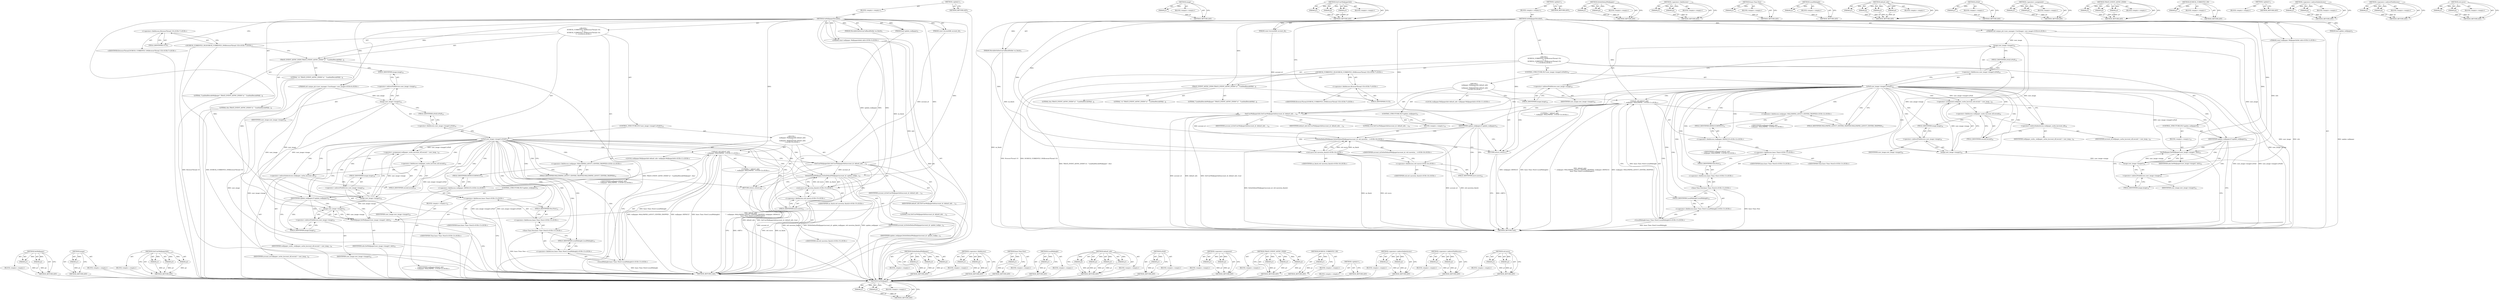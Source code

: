 digraph "std.move" {
vulnerable_188 [label=<(METHOD,SetWallpaper)>];
vulnerable_189 [label=<(PARAM,p1)>];
vulnerable_190 [label=<(PARAM,p2)>];
vulnerable_191 [label=<(BLOCK,&lt;empty&gt;,&lt;empty&gt;)>];
vulnerable_192 [label=<(METHOD_RETURN,ANY)>];
vulnerable_138 [label=<(METHOD,image)>];
vulnerable_139 [label=<(PARAM,p1)>];
vulnerable_140 [label=<(BLOCK,&lt;empty&gt;,&lt;empty&gt;)>];
vulnerable_141 [label=<(METHOD_RETURN,ANY)>];
vulnerable_162 [label=<(METHOD,SetUserWallpaperInfo)>];
vulnerable_163 [label=<(PARAM,p1)>];
vulnerable_164 [label=<(PARAM,p2)>];
vulnerable_165 [label=<(PARAM,p3)>];
vulnerable_166 [label=<(BLOCK,&lt;empty&gt;,&lt;empty&gt;)>];
vulnerable_167 [label=<(METHOD_RETURN,ANY)>];
vulnerable_6 [label=<(METHOD,&lt;global&gt;)<SUB>1</SUB>>];
vulnerable_7 [label=<(BLOCK,&lt;empty&gt;,&lt;empty&gt;)<SUB>1</SUB>>];
vulnerable_8 [label=<(METHOD,OnWallpaperDecoded)<SUB>1</SUB>>];
vulnerable_9 [label=<(PARAM,const AccountId&amp; account_id)<SUB>2</SUB>>];
vulnerable_10 [label="<(PARAM,const wallpaper::WallpaperInfo&amp; info)<SUB>3</SUB>>"];
vulnerable_11 [label=<(PARAM,bool update_wallpaper)<SUB>4</SUB>>];
vulnerable_12 [label=<(PARAM,MovableOnDestroyCallbackHolder on_finish)<SUB>5</SUB>>];
vulnerable_13 [label="<(PARAM,std::unique_ptr&lt;user_manager::UserImage&gt; user_image)<SUB>6</SUB>>"];
vulnerable_14 [label="<(BLOCK,{
  DCHECK_CURRENTLY_ON(BrowserThread::UI);
  T...,{
  DCHECK_CURRENTLY_ON(BrowserThread::UI);
  T...)<SUB>6</SUB>>"];
vulnerable_15 [label="<(DCHECK_CURRENTLY_ON,DCHECK_CURRENTLY_ON(BrowserThread::UI))<SUB>7</SUB>>"];
vulnerable_16 [label="<(&lt;operator&gt;.fieldAccess,BrowserThread::UI)<SUB>7</SUB>>"];
vulnerable_17 [label="<(IDENTIFIER,BrowserThread,DCHECK_CURRENTLY_ON(BrowserThread::UI))<SUB>7</SUB>>"];
vulnerable_18 [label=<(FIELD_IDENTIFIER,UI,UI)<SUB>7</SUB>>];
vulnerable_19 [label=<(TRACE_EVENT_ASYNC_END0,TRACE_EVENT_ASYNC_END0(&quot;ui&quot;, &quot;LoadAndDecodeWall...)<SUB>8</SUB>>];
vulnerable_20 [label=<(LITERAL,&quot;ui&quot;,TRACE_EVENT_ASYNC_END0(&quot;ui&quot;, &quot;LoadAndDecodeWall...)<SUB>8</SUB>>];
vulnerable_21 [label=<(LITERAL,&quot;LoadAndDecodeWallpaper&quot;,TRACE_EVENT_ASYNC_END0(&quot;ui&quot;, &quot;LoadAndDecodeWall...)<SUB>8</SUB>>];
vulnerable_22 [label=<(LITERAL,this,TRACE_EVENT_ASYNC_END0(&quot;ui&quot;, &quot;LoadAndDecodeWall...)<SUB>8</SUB>>];
vulnerable_23 [label=<(CONTROL_STRUCTURE,IF,if (user_image-&gt;image().isNull()))<SUB>10</SUB>>];
vulnerable_24 [label=<(isNull,user_image-&gt;image().isNull())<SUB>10</SUB>>];
vulnerable_25 [label=<(&lt;operator&gt;.fieldAccess,user_image-&gt;image().isNull)<SUB>10</SUB>>];
vulnerable_26 [label=<(image,user_image-&gt;image())<SUB>10</SUB>>];
vulnerable_27 [label=<(&lt;operator&gt;.indirectFieldAccess,user_image-&gt;image)<SUB>10</SUB>>];
vulnerable_28 [label=<(IDENTIFIER,user_image,user_image-&gt;image())<SUB>10</SUB>>];
vulnerable_29 [label=<(FIELD_IDENTIFIER,image,image)<SUB>10</SUB>>];
vulnerable_30 [label=<(FIELD_IDENTIFIER,isNull,isNull)<SUB>10</SUB>>];
vulnerable_31 [label="<(BLOCK,{
    wallpaper::WallpaperInfo default_info(
  ...,{
    wallpaper::WallpaperInfo default_info(
  ...)<SUB>10</SUB>>"];
vulnerable_32 [label="<(LOCAL,wallpaper.WallpaperInfo default_info: wallpaper.WallpaperInfo)<SUB>11</SUB>>"];
vulnerable_33 [label="<(default_info,default_info(
         &quot;&quot;, wallpaper::WALLPAPER...)<SUB>11</SUB>>"];
vulnerable_34 [label="<(LITERAL,&quot;&quot;,default_info(
         &quot;&quot;, wallpaper::WALLPAPER...)<SUB>12</SUB>>"];
vulnerable_35 [label="<(&lt;operator&gt;.fieldAccess,wallpaper::WALLPAPER_LAYOUT_CENTER_CROPPED)<SUB>12</SUB>>"];
vulnerable_36 [label="<(IDENTIFIER,wallpaper,default_info(
         &quot;&quot;, wallpaper::WALLPAPER...)<SUB>12</SUB>>"];
vulnerable_37 [label=<(FIELD_IDENTIFIER,WALLPAPER_LAYOUT_CENTER_CROPPED,WALLPAPER_LAYOUT_CENTER_CROPPED)<SUB>12</SUB>>];
vulnerable_38 [label="<(&lt;operator&gt;.fieldAccess,wallpaper::DEFAULT)<SUB>12</SUB>>"];
vulnerable_39 [label="<(IDENTIFIER,wallpaper,default_info(
         &quot;&quot;, wallpaper::WALLPAPER...)<SUB>12</SUB>>"];
vulnerable_40 [label=<(FIELD_IDENTIFIER,DEFAULT,DEFAULT)<SUB>12</SUB>>];
vulnerable_41 [label="<(LocalMidnight,base::Time::Now().LocalMidnight())<SUB>13</SUB>>"];
vulnerable_42 [label="<(&lt;operator&gt;.fieldAccess,base::Time::Now().LocalMidnight)<SUB>13</SUB>>"];
vulnerable_43 [label="<(base.Time.Now,base::Time::Now())<SUB>13</SUB>>"];
vulnerable_44 [label="<(&lt;operator&gt;.fieldAccess,base::Time::Now)<SUB>13</SUB>>"];
vulnerable_45 [label="<(&lt;operator&gt;.fieldAccess,base::Time)<SUB>13</SUB>>"];
vulnerable_46 [label="<(IDENTIFIER,base,base::Time::Now())<SUB>13</SUB>>"];
vulnerable_47 [label="<(IDENTIFIER,Time,base::Time::Now())<SUB>13</SUB>>"];
vulnerable_48 [label=<(FIELD_IDENTIFIER,Now,Now)<SUB>13</SUB>>];
vulnerable_49 [label=<(FIELD_IDENTIFIER,LocalMidnight,LocalMidnight)<SUB>13</SUB>>];
vulnerable_50 [label=<(SetUserWallpaperInfo,SetUserWallpaperInfo(account_id, default_info, ...)<SUB>14</SUB>>];
vulnerable_51 [label=<(IDENTIFIER,account_id,SetUserWallpaperInfo(account_id, default_info, ...)<SUB>14</SUB>>];
vulnerable_52 [label=<(IDENTIFIER,default_info,SetUserWallpaperInfo(account_id, default_info, ...)<SUB>14</SUB>>];
vulnerable_53 [label=<(LITERAL,true,SetUserWallpaperInfo(account_id, default_info, ...)<SUB>14</SUB>>];
vulnerable_54 [label=<(CONTROL_STRUCTURE,IF,if (update_wallpaper))<SUB>15</SUB>>];
vulnerable_55 [label=<(IDENTIFIER,update_wallpaper,if (update_wallpaper))<SUB>15</SUB>>];
vulnerable_56 [label=<(BLOCK,&lt;empty&gt;,&lt;empty&gt;)<SUB>16</SUB>>];
vulnerable_57 [label="<(DoSetDefaultWallpaper,DoSetDefaultWallpaper(account_id, std::move(on_...)<SUB>16</SUB>>"];
vulnerable_58 [label="<(IDENTIFIER,account_id,DoSetDefaultWallpaper(account_id, std::move(on_...)<SUB>16</SUB>>"];
vulnerable_59 [label="<(std.move,std::move(on_finish))<SUB>16</SUB>>"];
vulnerable_60 [label="<(&lt;operator&gt;.fieldAccess,std::move)<SUB>16</SUB>>"];
vulnerable_61 [label="<(IDENTIFIER,std,std::move(on_finish))<SUB>16</SUB>>"];
vulnerable_62 [label=<(FIELD_IDENTIFIER,move,move)<SUB>16</SUB>>];
vulnerable_63 [label="<(IDENTIFIER,on_finish,std::move(on_finish))<SUB>16</SUB>>"];
vulnerable_64 [label=<(RETURN,return;,return;)<SUB>17</SUB>>];
vulnerable_65 [label=<(&lt;operator&gt;.assignment,wallpaper_cache_[account_id].second = user_imag...)<SUB>20</SUB>>];
vulnerable_66 [label=<(&lt;operator&gt;.fieldAccess,wallpaper_cache_[account_id].second)<SUB>20</SUB>>];
vulnerable_67 [label=<(&lt;operator&gt;.indirectIndexAccess,wallpaper_cache_[account_id])<SUB>20</SUB>>];
vulnerable_68 [label=<(IDENTIFIER,wallpaper_cache_,wallpaper_cache_[account_id].second = user_imag...)<SUB>20</SUB>>];
vulnerable_69 [label=<(IDENTIFIER,account_id,wallpaper_cache_[account_id].second = user_imag...)<SUB>20</SUB>>];
vulnerable_70 [label=<(FIELD_IDENTIFIER,second,second)<SUB>20</SUB>>];
vulnerable_71 [label=<(image,user_image-&gt;image())<SUB>20</SUB>>];
vulnerable_72 [label=<(&lt;operator&gt;.indirectFieldAccess,user_image-&gt;image)<SUB>20</SUB>>];
vulnerable_73 [label=<(IDENTIFIER,user_image,user_image-&gt;image())<SUB>20</SUB>>];
vulnerable_74 [label=<(FIELD_IDENTIFIER,image,image)<SUB>20</SUB>>];
vulnerable_75 [label=<(CONTROL_STRUCTURE,IF,if (update_wallpaper))<SUB>22</SUB>>];
vulnerable_76 [label=<(IDENTIFIER,update_wallpaper,if (update_wallpaper))<SUB>22</SUB>>];
vulnerable_77 [label=<(BLOCK,&lt;empty&gt;,&lt;empty&gt;)<SUB>23</SUB>>];
vulnerable_78 [label=<(SetWallpaper,SetWallpaper(user_image-&gt;image(), info))<SUB>23</SUB>>];
vulnerable_79 [label=<(image,user_image-&gt;image())<SUB>23</SUB>>];
vulnerable_80 [label=<(&lt;operator&gt;.indirectFieldAccess,user_image-&gt;image)<SUB>23</SUB>>];
vulnerable_81 [label=<(IDENTIFIER,user_image,user_image-&gt;image())<SUB>23</SUB>>];
vulnerable_82 [label=<(FIELD_IDENTIFIER,image,image)<SUB>23</SUB>>];
vulnerable_83 [label=<(IDENTIFIER,info,SetWallpaper(user_image-&gt;image(), info))<SUB>23</SUB>>];
vulnerable_84 [label=<(METHOD_RETURN,void)<SUB>1</SUB>>];
vulnerable_86 [label=<(METHOD_RETURN,ANY)<SUB>1</SUB>>];
vulnerable_168 [label=<(METHOD,DoSetDefaultWallpaper)>];
vulnerable_169 [label=<(PARAM,p1)>];
vulnerable_170 [label=<(PARAM,p2)>];
vulnerable_171 [label=<(BLOCK,&lt;empty&gt;,&lt;empty&gt;)>];
vulnerable_172 [label=<(METHOD_RETURN,ANY)>];
vulnerable_123 [label=<(METHOD,&lt;operator&gt;.fieldAccess)>];
vulnerable_124 [label=<(PARAM,p1)>];
vulnerable_125 [label=<(PARAM,p2)>];
vulnerable_126 [label=<(BLOCK,&lt;empty&gt;,&lt;empty&gt;)>];
vulnerable_127 [label=<(METHOD_RETURN,ANY)>];
vulnerable_158 [label=<(METHOD,base.Time.Now)>];
vulnerable_159 [label=<(PARAM,p1)>];
vulnerable_160 [label=<(BLOCK,&lt;empty&gt;,&lt;empty&gt;)>];
vulnerable_161 [label=<(METHOD_RETURN,ANY)>];
vulnerable_154 [label=<(METHOD,LocalMidnight)>];
vulnerable_155 [label=<(PARAM,p1)>];
vulnerable_156 [label=<(BLOCK,&lt;empty&gt;,&lt;empty&gt;)>];
vulnerable_157 [label=<(METHOD_RETURN,ANY)>];
vulnerable_147 [label=<(METHOD,default_info)>];
vulnerable_148 [label=<(PARAM,p1)>];
vulnerable_149 [label=<(PARAM,p2)>];
vulnerable_150 [label=<(PARAM,p3)>];
vulnerable_151 [label=<(PARAM,p4)>];
vulnerable_152 [label=<(BLOCK,&lt;empty&gt;,&lt;empty&gt;)>];
vulnerable_153 [label=<(METHOD_RETURN,ANY)>];
vulnerable_134 [label=<(METHOD,isNull)>];
vulnerable_135 [label=<(PARAM,p1)>];
vulnerable_136 [label=<(BLOCK,&lt;empty&gt;,&lt;empty&gt;)>];
vulnerable_137 [label=<(METHOD_RETURN,ANY)>];
vulnerable_178 [label=<(METHOD,&lt;operator&gt;.assignment)>];
vulnerable_179 [label=<(PARAM,p1)>];
vulnerable_180 [label=<(PARAM,p2)>];
vulnerable_181 [label=<(BLOCK,&lt;empty&gt;,&lt;empty&gt;)>];
vulnerable_182 [label=<(METHOD_RETURN,ANY)>];
vulnerable_128 [label=<(METHOD,TRACE_EVENT_ASYNC_END0)>];
vulnerable_129 [label=<(PARAM,p1)>];
vulnerable_130 [label=<(PARAM,p2)>];
vulnerable_131 [label=<(PARAM,p3)>];
vulnerable_132 [label=<(BLOCK,&lt;empty&gt;,&lt;empty&gt;)>];
vulnerable_133 [label=<(METHOD_RETURN,ANY)>];
vulnerable_119 [label=<(METHOD,DCHECK_CURRENTLY_ON)>];
vulnerable_120 [label=<(PARAM,p1)>];
vulnerable_121 [label=<(BLOCK,&lt;empty&gt;,&lt;empty&gt;)>];
vulnerable_122 [label=<(METHOD_RETURN,ANY)>];
vulnerable_113 [label=<(METHOD,&lt;global&gt;)<SUB>1</SUB>>];
vulnerable_114 [label=<(BLOCK,&lt;empty&gt;,&lt;empty&gt;)>];
vulnerable_115 [label=<(METHOD_RETURN,ANY)>];
vulnerable_183 [label=<(METHOD,&lt;operator&gt;.indirectIndexAccess)>];
vulnerable_184 [label=<(PARAM,p1)>];
vulnerable_185 [label=<(PARAM,p2)>];
vulnerable_186 [label=<(BLOCK,&lt;empty&gt;,&lt;empty&gt;)>];
vulnerable_187 [label=<(METHOD_RETURN,ANY)>];
vulnerable_142 [label=<(METHOD,&lt;operator&gt;.indirectFieldAccess)>];
vulnerable_143 [label=<(PARAM,p1)>];
vulnerable_144 [label=<(PARAM,p2)>];
vulnerable_145 [label=<(BLOCK,&lt;empty&gt;,&lt;empty&gt;)>];
vulnerable_146 [label=<(METHOD_RETURN,ANY)>];
vulnerable_173 [label=<(METHOD,std.move)>];
vulnerable_174 [label=<(PARAM,p1)>];
vulnerable_175 [label=<(PARAM,p2)>];
vulnerable_176 [label=<(BLOCK,&lt;empty&gt;,&lt;empty&gt;)>];
vulnerable_177 [label=<(METHOD_RETURN,ANY)>];
fixed_187 [label=<(METHOD,SetWallpaper)>];
fixed_188 [label=<(PARAM,p1)>];
fixed_189 [label=<(PARAM,p2)>];
fixed_190 [label=<(BLOCK,&lt;empty&gt;,&lt;empty&gt;)>];
fixed_191 [label=<(METHOD_RETURN,ANY)>];
fixed_136 [label=<(METHOD,image)>];
fixed_137 [label=<(PARAM,p1)>];
fixed_138 [label=<(BLOCK,&lt;empty&gt;,&lt;empty&gt;)>];
fixed_139 [label=<(METHOD_RETURN,ANY)>];
fixed_160 [label=<(METHOD,SetUserWallpaperInfo)>];
fixed_161 [label=<(PARAM,p1)>];
fixed_162 [label=<(PARAM,p2)>];
fixed_163 [label=<(PARAM,p3)>];
fixed_164 [label=<(BLOCK,&lt;empty&gt;,&lt;empty&gt;)>];
fixed_165 [label=<(METHOD_RETURN,ANY)>];
fixed_6 [label=<(METHOD,&lt;global&gt;)<SUB>1</SUB>>];
fixed_7 [label=<(BLOCK,&lt;empty&gt;,&lt;empty&gt;)<SUB>1</SUB>>];
fixed_8 [label=<(METHOD,OnWallpaperDecoded)<SUB>1</SUB>>];
fixed_9 [label=<(PARAM,const AccountId&amp; account_id)<SUB>2</SUB>>];
fixed_10 [label="<(PARAM,const wallpaper::WallpaperInfo&amp; info)<SUB>3</SUB>>"];
fixed_11 [label=<(PARAM,bool update_wallpaper)<SUB>4</SUB>>];
fixed_12 [label=<(PARAM,MovableOnDestroyCallbackHolder on_finish)<SUB>5</SUB>>];
fixed_13 [label="<(PARAM,std::unique_ptr&lt;user_manager::UserImage&gt; user_image)<SUB>6</SUB>>"];
fixed_14 [label="<(BLOCK,{
  DCHECK_CURRENTLY_ON(BrowserThread::UI);
  T...,{
  DCHECK_CURRENTLY_ON(BrowserThread::UI);
  T...)<SUB>6</SUB>>"];
fixed_15 [label="<(DCHECK_CURRENTLY_ON,DCHECK_CURRENTLY_ON(BrowserThread::UI))<SUB>7</SUB>>"];
fixed_16 [label="<(&lt;operator&gt;.fieldAccess,BrowserThread::UI)<SUB>7</SUB>>"];
fixed_17 [label="<(IDENTIFIER,BrowserThread,DCHECK_CURRENTLY_ON(BrowserThread::UI))<SUB>7</SUB>>"];
fixed_18 [label=<(FIELD_IDENTIFIER,UI,UI)<SUB>7</SUB>>];
fixed_19 [label=<(TRACE_EVENT_ASYNC_END0,TRACE_EVENT_ASYNC_END0(&quot;ui&quot;, &quot;LoadAndDecodeWall...)<SUB>8</SUB>>];
fixed_20 [label=<(LITERAL,&quot;ui&quot;,TRACE_EVENT_ASYNC_END0(&quot;ui&quot;, &quot;LoadAndDecodeWall...)<SUB>8</SUB>>];
fixed_21 [label=<(LITERAL,&quot;LoadAndDecodeWallpaper&quot;,TRACE_EVENT_ASYNC_END0(&quot;ui&quot;, &quot;LoadAndDecodeWall...)<SUB>8</SUB>>];
fixed_22 [label=<(LITERAL,this,TRACE_EVENT_ASYNC_END0(&quot;ui&quot;, &quot;LoadAndDecodeWall...)<SUB>8</SUB>>];
fixed_23 [label=<(CONTROL_STRUCTURE,IF,if (user_image-&gt;image().isNull()))<SUB>10</SUB>>];
fixed_24 [label=<(isNull,user_image-&gt;image().isNull())<SUB>10</SUB>>];
fixed_25 [label=<(&lt;operator&gt;.fieldAccess,user_image-&gt;image().isNull)<SUB>10</SUB>>];
fixed_26 [label=<(image,user_image-&gt;image())<SUB>10</SUB>>];
fixed_27 [label=<(&lt;operator&gt;.indirectFieldAccess,user_image-&gt;image)<SUB>10</SUB>>];
fixed_28 [label=<(IDENTIFIER,user_image,user_image-&gt;image())<SUB>10</SUB>>];
fixed_29 [label=<(FIELD_IDENTIFIER,image,image)<SUB>10</SUB>>];
fixed_30 [label=<(FIELD_IDENTIFIER,isNull,isNull)<SUB>10</SUB>>];
fixed_31 [label="<(BLOCK,{
    wallpaper::WallpaperInfo default_info(
  ...,{
    wallpaper::WallpaperInfo default_info(
  ...)<SUB>10</SUB>>"];
fixed_32 [label="<(LOCAL,wallpaper.WallpaperInfo default_info: wallpaper.WallpaperInfo)<SUB>11</SUB>>"];
fixed_33 [label="<(default_info,default_info(
         &quot;&quot;, wallpaper::WALLPAPER...)<SUB>11</SUB>>"];
fixed_34 [label="<(LITERAL,&quot;&quot;,default_info(
         &quot;&quot;, wallpaper::WALLPAPER...)<SUB>12</SUB>>"];
fixed_35 [label="<(&lt;operator&gt;.fieldAccess,wallpaper::WALLPAPER_LAYOUT_CENTER_CROPPED)<SUB>12</SUB>>"];
fixed_36 [label="<(IDENTIFIER,wallpaper,default_info(
         &quot;&quot;, wallpaper::WALLPAPER...)<SUB>12</SUB>>"];
fixed_37 [label=<(FIELD_IDENTIFIER,WALLPAPER_LAYOUT_CENTER_CROPPED,WALLPAPER_LAYOUT_CENTER_CROPPED)<SUB>12</SUB>>];
fixed_38 [label="<(&lt;operator&gt;.fieldAccess,wallpaper::DEFAULT)<SUB>12</SUB>>"];
fixed_39 [label="<(IDENTIFIER,wallpaper,default_info(
         &quot;&quot;, wallpaper::WALLPAPER...)<SUB>12</SUB>>"];
fixed_40 [label=<(FIELD_IDENTIFIER,DEFAULT,DEFAULT)<SUB>12</SUB>>];
fixed_41 [label="<(LocalMidnight,base::Time::Now().LocalMidnight())<SUB>13</SUB>>"];
fixed_42 [label="<(&lt;operator&gt;.fieldAccess,base::Time::Now().LocalMidnight)<SUB>13</SUB>>"];
fixed_43 [label="<(base.Time.Now,base::Time::Now())<SUB>13</SUB>>"];
fixed_44 [label="<(&lt;operator&gt;.fieldAccess,base::Time::Now)<SUB>13</SUB>>"];
fixed_45 [label="<(&lt;operator&gt;.fieldAccess,base::Time)<SUB>13</SUB>>"];
fixed_46 [label="<(IDENTIFIER,base,base::Time::Now())<SUB>13</SUB>>"];
fixed_47 [label="<(IDENTIFIER,Time,base::Time::Now())<SUB>13</SUB>>"];
fixed_48 [label=<(FIELD_IDENTIFIER,Now,Now)<SUB>13</SUB>>];
fixed_49 [label=<(FIELD_IDENTIFIER,LocalMidnight,LocalMidnight)<SUB>13</SUB>>];
fixed_50 [label=<(SetUserWallpaperInfo,SetUserWallpaperInfo(account_id, default_info, ...)<SUB>14</SUB>>];
fixed_51 [label=<(IDENTIFIER,account_id,SetUserWallpaperInfo(account_id, default_info, ...)<SUB>14</SUB>>];
fixed_52 [label=<(IDENTIFIER,default_info,SetUserWallpaperInfo(account_id, default_info, ...)<SUB>14</SUB>>];
fixed_53 [label=<(LITERAL,true,SetUserWallpaperInfo(account_id, default_info, ...)<SUB>14</SUB>>];
fixed_54 [label=<(DoSetDefaultWallpaper,DoSetDefaultWallpaper(account_id, update_wallpa...)<SUB>15</SUB>>];
fixed_55 [label=<(IDENTIFIER,account_id,DoSetDefaultWallpaper(account_id, update_wallpa...)<SUB>15</SUB>>];
fixed_56 [label=<(IDENTIFIER,update_wallpaper,DoSetDefaultWallpaper(account_id, update_wallpa...)<SUB>15</SUB>>];
fixed_57 [label="<(std.move,std::move(on_finish))<SUB>15</SUB>>"];
fixed_58 [label="<(&lt;operator&gt;.fieldAccess,std::move)<SUB>15</SUB>>"];
fixed_59 [label="<(IDENTIFIER,std,std::move(on_finish))<SUB>15</SUB>>"];
fixed_60 [label=<(FIELD_IDENTIFIER,move,move)<SUB>15</SUB>>];
fixed_61 [label="<(IDENTIFIER,on_finish,std::move(on_finish))<SUB>15</SUB>>"];
fixed_62 [label=<(RETURN,return;,return;)<SUB>16</SUB>>];
fixed_63 [label=<(&lt;operator&gt;.assignment,wallpaper_cache_[account_id].second = user_imag...)<SUB>19</SUB>>];
fixed_64 [label=<(&lt;operator&gt;.fieldAccess,wallpaper_cache_[account_id].second)<SUB>19</SUB>>];
fixed_65 [label=<(&lt;operator&gt;.indirectIndexAccess,wallpaper_cache_[account_id])<SUB>19</SUB>>];
fixed_66 [label=<(IDENTIFIER,wallpaper_cache_,wallpaper_cache_[account_id].second = user_imag...)<SUB>19</SUB>>];
fixed_67 [label=<(IDENTIFIER,account_id,wallpaper_cache_[account_id].second = user_imag...)<SUB>19</SUB>>];
fixed_68 [label=<(FIELD_IDENTIFIER,second,second)<SUB>19</SUB>>];
fixed_69 [label=<(image,user_image-&gt;image())<SUB>19</SUB>>];
fixed_70 [label=<(&lt;operator&gt;.indirectFieldAccess,user_image-&gt;image)<SUB>19</SUB>>];
fixed_71 [label=<(IDENTIFIER,user_image,user_image-&gt;image())<SUB>19</SUB>>];
fixed_72 [label=<(FIELD_IDENTIFIER,image,image)<SUB>19</SUB>>];
fixed_73 [label=<(CONTROL_STRUCTURE,IF,if (update_wallpaper))<SUB>21</SUB>>];
fixed_74 [label=<(IDENTIFIER,update_wallpaper,if (update_wallpaper))<SUB>21</SUB>>];
fixed_75 [label=<(BLOCK,&lt;empty&gt;,&lt;empty&gt;)<SUB>22</SUB>>];
fixed_76 [label=<(SetWallpaper,SetWallpaper(user_image-&gt;image(), info))<SUB>22</SUB>>];
fixed_77 [label=<(image,user_image-&gt;image())<SUB>22</SUB>>];
fixed_78 [label=<(&lt;operator&gt;.indirectFieldAccess,user_image-&gt;image)<SUB>22</SUB>>];
fixed_79 [label=<(IDENTIFIER,user_image,user_image-&gt;image())<SUB>22</SUB>>];
fixed_80 [label=<(FIELD_IDENTIFIER,image,image)<SUB>22</SUB>>];
fixed_81 [label=<(IDENTIFIER,info,SetWallpaper(user_image-&gt;image(), info))<SUB>22</SUB>>];
fixed_82 [label=<(METHOD_RETURN,void)<SUB>1</SUB>>];
fixed_84 [label=<(METHOD_RETURN,ANY)<SUB>1</SUB>>];
fixed_166 [label=<(METHOD,DoSetDefaultWallpaper)>];
fixed_167 [label=<(PARAM,p1)>];
fixed_168 [label=<(PARAM,p2)>];
fixed_169 [label=<(PARAM,p3)>];
fixed_170 [label=<(BLOCK,&lt;empty&gt;,&lt;empty&gt;)>];
fixed_171 [label=<(METHOD_RETURN,ANY)>];
fixed_121 [label=<(METHOD,&lt;operator&gt;.fieldAccess)>];
fixed_122 [label=<(PARAM,p1)>];
fixed_123 [label=<(PARAM,p2)>];
fixed_124 [label=<(BLOCK,&lt;empty&gt;,&lt;empty&gt;)>];
fixed_125 [label=<(METHOD_RETURN,ANY)>];
fixed_156 [label=<(METHOD,base.Time.Now)>];
fixed_157 [label=<(PARAM,p1)>];
fixed_158 [label=<(BLOCK,&lt;empty&gt;,&lt;empty&gt;)>];
fixed_159 [label=<(METHOD_RETURN,ANY)>];
fixed_152 [label=<(METHOD,LocalMidnight)>];
fixed_153 [label=<(PARAM,p1)>];
fixed_154 [label=<(BLOCK,&lt;empty&gt;,&lt;empty&gt;)>];
fixed_155 [label=<(METHOD_RETURN,ANY)>];
fixed_145 [label=<(METHOD,default_info)>];
fixed_146 [label=<(PARAM,p1)>];
fixed_147 [label=<(PARAM,p2)>];
fixed_148 [label=<(PARAM,p3)>];
fixed_149 [label=<(PARAM,p4)>];
fixed_150 [label=<(BLOCK,&lt;empty&gt;,&lt;empty&gt;)>];
fixed_151 [label=<(METHOD_RETURN,ANY)>];
fixed_132 [label=<(METHOD,isNull)>];
fixed_133 [label=<(PARAM,p1)>];
fixed_134 [label=<(BLOCK,&lt;empty&gt;,&lt;empty&gt;)>];
fixed_135 [label=<(METHOD_RETURN,ANY)>];
fixed_177 [label=<(METHOD,&lt;operator&gt;.assignment)>];
fixed_178 [label=<(PARAM,p1)>];
fixed_179 [label=<(PARAM,p2)>];
fixed_180 [label=<(BLOCK,&lt;empty&gt;,&lt;empty&gt;)>];
fixed_181 [label=<(METHOD_RETURN,ANY)>];
fixed_126 [label=<(METHOD,TRACE_EVENT_ASYNC_END0)>];
fixed_127 [label=<(PARAM,p1)>];
fixed_128 [label=<(PARAM,p2)>];
fixed_129 [label=<(PARAM,p3)>];
fixed_130 [label=<(BLOCK,&lt;empty&gt;,&lt;empty&gt;)>];
fixed_131 [label=<(METHOD_RETURN,ANY)>];
fixed_117 [label=<(METHOD,DCHECK_CURRENTLY_ON)>];
fixed_118 [label=<(PARAM,p1)>];
fixed_119 [label=<(BLOCK,&lt;empty&gt;,&lt;empty&gt;)>];
fixed_120 [label=<(METHOD_RETURN,ANY)>];
fixed_111 [label=<(METHOD,&lt;global&gt;)<SUB>1</SUB>>];
fixed_112 [label=<(BLOCK,&lt;empty&gt;,&lt;empty&gt;)>];
fixed_113 [label=<(METHOD_RETURN,ANY)>];
fixed_182 [label=<(METHOD,&lt;operator&gt;.indirectIndexAccess)>];
fixed_183 [label=<(PARAM,p1)>];
fixed_184 [label=<(PARAM,p2)>];
fixed_185 [label=<(BLOCK,&lt;empty&gt;,&lt;empty&gt;)>];
fixed_186 [label=<(METHOD_RETURN,ANY)>];
fixed_140 [label=<(METHOD,&lt;operator&gt;.indirectFieldAccess)>];
fixed_141 [label=<(PARAM,p1)>];
fixed_142 [label=<(PARAM,p2)>];
fixed_143 [label=<(BLOCK,&lt;empty&gt;,&lt;empty&gt;)>];
fixed_144 [label=<(METHOD_RETURN,ANY)>];
fixed_172 [label=<(METHOD,std.move)>];
fixed_173 [label=<(PARAM,p1)>];
fixed_174 [label=<(PARAM,p2)>];
fixed_175 [label=<(BLOCK,&lt;empty&gt;,&lt;empty&gt;)>];
fixed_176 [label=<(METHOD_RETURN,ANY)>];
vulnerable_188 -> vulnerable_189  [key=0, label="AST: "];
vulnerable_188 -> vulnerable_189  [key=1, label="DDG: "];
vulnerable_188 -> vulnerable_191  [key=0, label="AST: "];
vulnerable_188 -> vulnerable_190  [key=0, label="AST: "];
vulnerable_188 -> vulnerable_190  [key=1, label="DDG: "];
vulnerable_188 -> vulnerable_192  [key=0, label="AST: "];
vulnerable_188 -> vulnerable_192  [key=1, label="CFG: "];
vulnerable_189 -> vulnerable_192  [key=0, label="DDG: p1"];
vulnerable_190 -> vulnerable_192  [key=0, label="DDG: p2"];
vulnerable_138 -> vulnerable_139  [key=0, label="AST: "];
vulnerable_138 -> vulnerable_139  [key=1, label="DDG: "];
vulnerable_138 -> vulnerable_140  [key=0, label="AST: "];
vulnerable_138 -> vulnerable_141  [key=0, label="AST: "];
vulnerable_138 -> vulnerable_141  [key=1, label="CFG: "];
vulnerable_139 -> vulnerable_141  [key=0, label="DDG: p1"];
vulnerable_162 -> vulnerable_163  [key=0, label="AST: "];
vulnerable_162 -> vulnerable_163  [key=1, label="DDG: "];
vulnerable_162 -> vulnerable_166  [key=0, label="AST: "];
vulnerable_162 -> vulnerable_164  [key=0, label="AST: "];
vulnerable_162 -> vulnerable_164  [key=1, label="DDG: "];
vulnerable_162 -> vulnerable_167  [key=0, label="AST: "];
vulnerable_162 -> vulnerable_167  [key=1, label="CFG: "];
vulnerable_162 -> vulnerable_165  [key=0, label="AST: "];
vulnerable_162 -> vulnerable_165  [key=1, label="DDG: "];
vulnerable_163 -> vulnerable_167  [key=0, label="DDG: p1"];
vulnerable_164 -> vulnerable_167  [key=0, label="DDG: p2"];
vulnerable_165 -> vulnerable_167  [key=0, label="DDG: p3"];
vulnerable_6 -> vulnerable_7  [key=0, label="AST: "];
vulnerable_6 -> vulnerable_86  [key=0, label="AST: "];
vulnerable_6 -> vulnerable_86  [key=1, label="CFG: "];
vulnerable_7 -> vulnerable_8  [key=0, label="AST: "];
vulnerable_8 -> vulnerable_9  [key=0, label="AST: "];
vulnerable_8 -> vulnerable_9  [key=1, label="DDG: "];
vulnerable_8 -> vulnerable_10  [key=0, label="AST: "];
vulnerable_8 -> vulnerable_10  [key=1, label="DDG: "];
vulnerable_8 -> vulnerable_11  [key=0, label="AST: "];
vulnerable_8 -> vulnerable_11  [key=1, label="DDG: "];
vulnerable_8 -> vulnerable_12  [key=0, label="AST: "];
vulnerable_8 -> vulnerable_12  [key=1, label="DDG: "];
vulnerable_8 -> vulnerable_13  [key=0, label="AST: "];
vulnerable_8 -> vulnerable_13  [key=1, label="DDG: "];
vulnerable_8 -> vulnerable_14  [key=0, label="AST: "];
vulnerable_8 -> vulnerable_84  [key=0, label="AST: "];
vulnerable_8 -> vulnerable_18  [key=0, label="CFG: "];
vulnerable_8 -> vulnerable_19  [key=0, label="DDG: "];
vulnerable_8 -> vulnerable_76  [key=0, label="DDG: "];
vulnerable_8 -> vulnerable_64  [key=0, label="DDG: "];
vulnerable_8 -> vulnerable_33  [key=0, label="DDG: "];
vulnerable_8 -> vulnerable_50  [key=0, label="DDG: "];
vulnerable_8 -> vulnerable_55  [key=0, label="DDG: "];
vulnerable_8 -> vulnerable_78  [key=0, label="DDG: "];
vulnerable_8 -> vulnerable_57  [key=0, label="DDG: "];
vulnerable_8 -> vulnerable_59  [key=0, label="DDG: "];
vulnerable_9 -> vulnerable_50  [key=0, label="DDG: account_id"];
vulnerable_10 -> vulnerable_84  [key=0, label="DDG: info"];
vulnerable_10 -> vulnerable_78  [key=0, label="DDG: info"];
vulnerable_11 -> vulnerable_84  [key=0, label="DDG: update_wallpaper"];
vulnerable_12 -> vulnerable_84  [key=0, label="DDG: on_finish"];
vulnerable_12 -> vulnerable_59  [key=0, label="DDG: on_finish"];
vulnerable_13 -> vulnerable_84  [key=0, label="DDG: user_image"];
vulnerable_13 -> vulnerable_71  [key=0, label="DDG: user_image"];
vulnerable_13 -> vulnerable_26  [key=0, label="DDG: user_image"];
vulnerable_13 -> vulnerable_79  [key=0, label="DDG: user_image"];
vulnerable_14 -> vulnerable_15  [key=0, label="AST: "];
vulnerable_14 -> vulnerable_19  [key=0, label="AST: "];
vulnerable_14 -> vulnerable_23  [key=0, label="AST: "];
vulnerable_14 -> vulnerable_65  [key=0, label="AST: "];
vulnerable_14 -> vulnerable_75  [key=0, label="AST: "];
vulnerable_15 -> vulnerable_16  [key=0, label="AST: "];
vulnerable_15 -> vulnerable_19  [key=0, label="CFG: "];
vulnerable_15 -> vulnerable_84  [key=0, label="DDG: BrowserThread::UI"];
vulnerable_15 -> vulnerable_84  [key=1, label="DDG: DCHECK_CURRENTLY_ON(BrowserThread::UI)"];
vulnerable_16 -> vulnerable_17  [key=0, label="AST: "];
vulnerable_16 -> vulnerable_18  [key=0, label="AST: "];
vulnerable_16 -> vulnerable_15  [key=0, label="CFG: "];
vulnerable_18 -> vulnerable_16  [key=0, label="CFG: "];
vulnerable_19 -> vulnerable_20  [key=0, label="AST: "];
vulnerable_19 -> vulnerable_21  [key=0, label="AST: "];
vulnerable_19 -> vulnerable_22  [key=0, label="AST: "];
vulnerable_19 -> vulnerable_29  [key=0, label="CFG: "];
vulnerable_19 -> vulnerable_84  [key=0, label="DDG: TRACE_EVENT_ASYNC_END0(&quot;ui&quot;, &quot;LoadAndDecodeWallpaper&quot;, this)"];
vulnerable_23 -> vulnerable_24  [key=0, label="AST: "];
vulnerable_23 -> vulnerable_31  [key=0, label="AST: "];
vulnerable_24 -> vulnerable_25  [key=0, label="AST: "];
vulnerable_24 -> vulnerable_37  [key=0, label="CFG: "];
vulnerable_24 -> vulnerable_37  [key=1, label="CDG: "];
vulnerable_24 -> vulnerable_67  [key=0, label="CFG: "];
vulnerable_24 -> vulnerable_67  [key=1, label="CDG: "];
vulnerable_24 -> vulnerable_84  [key=0, label="DDG: user_image-&gt;image().isNull"];
vulnerable_24 -> vulnerable_84  [key=1, label="DDG: user_image-&gt;image().isNull()"];
vulnerable_24 -> vulnerable_65  [key=0, label="DDG: user_image-&gt;image().isNull"];
vulnerable_24 -> vulnerable_65  [key=1, label="CDG: "];
vulnerable_24 -> vulnerable_78  [key=0, label="DDG: user_image-&gt;image().isNull"];
vulnerable_24 -> vulnerable_48  [key=0, label="CDG: "];
vulnerable_24 -> vulnerable_49  [key=0, label="CDG: "];
vulnerable_24 -> vulnerable_33  [key=0, label="CDG: "];
vulnerable_24 -> vulnerable_64  [key=0, label="CDG: "];
vulnerable_24 -> vulnerable_42  [key=0, label="CDG: "];
vulnerable_24 -> vulnerable_66  [key=0, label="CDG: "];
vulnerable_24 -> vulnerable_71  [key=0, label="CDG: "];
vulnerable_24 -> vulnerable_38  [key=0, label="CDG: "];
vulnerable_24 -> vulnerable_72  [key=0, label="CDG: "];
vulnerable_24 -> vulnerable_41  [key=0, label="CDG: "];
vulnerable_24 -> vulnerable_70  [key=0, label="CDG: "];
vulnerable_24 -> vulnerable_74  [key=0, label="CDG: "];
vulnerable_24 -> vulnerable_45  [key=0, label="CDG: "];
vulnerable_24 -> vulnerable_40  [key=0, label="CDG: "];
vulnerable_24 -> vulnerable_76  [key=0, label="CDG: "];
vulnerable_24 -> vulnerable_50  [key=0, label="CDG: "];
vulnerable_24 -> vulnerable_44  [key=0, label="CDG: "];
vulnerable_24 -> vulnerable_35  [key=0, label="CDG: "];
vulnerable_24 -> vulnerable_55  [key=0, label="CDG: "];
vulnerable_24 -> vulnerable_43  [key=0, label="CDG: "];
vulnerable_25 -> vulnerable_26  [key=0, label="AST: "];
vulnerable_25 -> vulnerable_30  [key=0, label="AST: "];
vulnerable_25 -> vulnerable_24  [key=0, label="CFG: "];
vulnerable_26 -> vulnerable_27  [key=0, label="AST: "];
vulnerable_26 -> vulnerable_30  [key=0, label="CFG: "];
vulnerable_26 -> vulnerable_84  [key=0, label="DDG: user_image-&gt;image"];
vulnerable_26 -> vulnerable_71  [key=0, label="DDG: user_image-&gt;image"];
vulnerable_27 -> vulnerable_28  [key=0, label="AST: "];
vulnerable_27 -> vulnerable_29  [key=0, label="AST: "];
vulnerable_27 -> vulnerable_26  [key=0, label="CFG: "];
vulnerable_29 -> vulnerable_27  [key=0, label="CFG: "];
vulnerable_30 -> vulnerable_25  [key=0, label="CFG: "];
vulnerable_31 -> vulnerable_32  [key=0, label="AST: "];
vulnerable_31 -> vulnerable_33  [key=0, label="AST: "];
vulnerable_31 -> vulnerable_50  [key=0, label="AST: "];
vulnerable_31 -> vulnerable_54  [key=0, label="AST: "];
vulnerable_31 -> vulnerable_64  [key=0, label="AST: "];
vulnerable_33 -> vulnerable_34  [key=0, label="AST: "];
vulnerable_33 -> vulnerable_35  [key=0, label="AST: "];
vulnerable_33 -> vulnerable_38  [key=0, label="AST: "];
vulnerable_33 -> vulnerable_41  [key=0, label="AST: "];
vulnerable_33 -> vulnerable_50  [key=0, label="CFG: "];
vulnerable_33 -> vulnerable_84  [key=0, label="DDG: wallpaper::WALLPAPER_LAYOUT_CENTER_CROPPED"];
vulnerable_33 -> vulnerable_84  [key=1, label="DDG: wallpaper::DEFAULT"];
vulnerable_33 -> vulnerable_84  [key=2, label="DDG: base::Time::Now().LocalMidnight()"];
vulnerable_33 -> vulnerable_84  [key=3, label="DDG: default_info(
         &quot;&quot;, wallpaper::WALLPAPER_LAYOUT_CENTER_CROPPED, wallpaper::DEFAULT,
         base::Time::Now().LocalMidnight())"];
vulnerable_35 -> vulnerable_36  [key=0, label="AST: "];
vulnerable_35 -> vulnerable_37  [key=0, label="AST: "];
vulnerable_35 -> vulnerable_40  [key=0, label="CFG: "];
vulnerable_37 -> vulnerable_35  [key=0, label="CFG: "];
vulnerable_38 -> vulnerable_39  [key=0, label="AST: "];
vulnerable_38 -> vulnerable_40  [key=0, label="AST: "];
vulnerable_38 -> vulnerable_45  [key=0, label="CFG: "];
vulnerable_40 -> vulnerable_38  [key=0, label="CFG: "];
vulnerable_41 -> vulnerable_42  [key=0, label="AST: "];
vulnerable_41 -> vulnerable_33  [key=0, label="CFG: "];
vulnerable_41 -> vulnerable_33  [key=1, label="DDG: base::Time::Now().LocalMidnight"];
vulnerable_41 -> vulnerable_84  [key=0, label="DDG: base::Time::Now().LocalMidnight"];
vulnerable_42 -> vulnerable_43  [key=0, label="AST: "];
vulnerable_42 -> vulnerable_49  [key=0, label="AST: "];
vulnerable_42 -> vulnerable_41  [key=0, label="CFG: "];
vulnerable_43 -> vulnerable_44  [key=0, label="AST: "];
vulnerable_43 -> vulnerable_49  [key=0, label="CFG: "];
vulnerable_43 -> vulnerable_84  [key=0, label="DDG: base::Time::Now"];
vulnerable_44 -> vulnerable_45  [key=0, label="AST: "];
vulnerable_44 -> vulnerable_48  [key=0, label="AST: "];
vulnerable_44 -> vulnerable_43  [key=0, label="CFG: "];
vulnerable_45 -> vulnerable_46  [key=0, label="AST: "];
vulnerable_45 -> vulnerable_47  [key=0, label="AST: "];
vulnerable_45 -> vulnerable_48  [key=0, label="CFG: "];
vulnerable_48 -> vulnerable_44  [key=0, label="CFG: "];
vulnerable_49 -> vulnerable_42  [key=0, label="CFG: "];
vulnerable_50 -> vulnerable_51  [key=0, label="AST: "];
vulnerable_50 -> vulnerable_52  [key=0, label="AST: "];
vulnerable_50 -> vulnerable_53  [key=0, label="AST: "];
vulnerable_50 -> vulnerable_55  [key=0, label="CFG: "];
vulnerable_50 -> vulnerable_84  [key=0, label="DDG: account_id"];
vulnerable_50 -> vulnerable_84  [key=1, label="DDG: default_info"];
vulnerable_50 -> vulnerable_84  [key=2, label="DDG: SetUserWallpaperInfo(account_id, default_info, true)"];
vulnerable_50 -> vulnerable_57  [key=0, label="DDG: account_id"];
vulnerable_54 -> vulnerable_55  [key=0, label="AST: "];
vulnerable_54 -> vulnerable_56  [key=0, label="AST: "];
vulnerable_55 -> vulnerable_64  [key=0, label="CFG: "];
vulnerable_55 -> vulnerable_62  [key=0, label="CFG: "];
vulnerable_55 -> vulnerable_62  [key=1, label="CDG: "];
vulnerable_55 -> vulnerable_60  [key=0, label="CDG: "];
vulnerable_55 -> vulnerable_57  [key=0, label="CDG: "];
vulnerable_55 -> vulnerable_59  [key=0, label="CDG: "];
vulnerable_56 -> vulnerable_57  [key=0, label="AST: "];
vulnerable_57 -> vulnerable_58  [key=0, label="AST: "];
vulnerable_57 -> vulnerable_59  [key=0, label="AST: "];
vulnerable_57 -> vulnerable_64  [key=0, label="CFG: "];
vulnerable_57 -> vulnerable_84  [key=0, label="DDG: account_id"];
vulnerable_57 -> vulnerable_84  [key=1, label="DDG: std::move(on_finish)"];
vulnerable_57 -> vulnerable_84  [key=2, label="DDG: DoSetDefaultWallpaper(account_id, std::move(on_finish))"];
vulnerable_59 -> vulnerable_60  [key=0, label="AST: "];
vulnerable_59 -> vulnerable_63  [key=0, label="AST: "];
vulnerable_59 -> vulnerable_57  [key=0, label="CFG: "];
vulnerable_59 -> vulnerable_57  [key=1, label="DDG: std::move"];
vulnerable_59 -> vulnerable_57  [key=2, label="DDG: on_finish"];
vulnerable_59 -> vulnerable_84  [key=0, label="DDG: std::move"];
vulnerable_59 -> vulnerable_84  [key=1, label="DDG: on_finish"];
vulnerable_60 -> vulnerable_61  [key=0, label="AST: "];
vulnerable_60 -> vulnerable_62  [key=0, label="AST: "];
vulnerable_60 -> vulnerable_59  [key=0, label="CFG: "];
vulnerable_62 -> vulnerable_60  [key=0, label="CFG: "];
vulnerable_64 -> vulnerable_84  [key=0, label="CFG: "];
vulnerable_64 -> vulnerable_84  [key=1, label="DDG: &lt;RET&gt;"];
vulnerable_65 -> vulnerable_66  [key=0, label="AST: "];
vulnerable_65 -> vulnerable_71  [key=0, label="AST: "];
vulnerable_65 -> vulnerable_76  [key=0, label="CFG: "];
vulnerable_66 -> vulnerable_67  [key=0, label="AST: "];
vulnerable_66 -> vulnerable_70  [key=0, label="AST: "];
vulnerable_66 -> vulnerable_74  [key=0, label="CFG: "];
vulnerable_67 -> vulnerable_68  [key=0, label="AST: "];
vulnerable_67 -> vulnerable_69  [key=0, label="AST: "];
vulnerable_67 -> vulnerable_70  [key=0, label="CFG: "];
vulnerable_70 -> vulnerable_66  [key=0, label="CFG: "];
vulnerable_71 -> vulnerable_72  [key=0, label="AST: "];
vulnerable_71 -> vulnerable_65  [key=0, label="CFG: "];
vulnerable_71 -> vulnerable_65  [key=1, label="DDG: user_image-&gt;image"];
vulnerable_71 -> vulnerable_79  [key=0, label="DDG: user_image-&gt;image"];
vulnerable_72 -> vulnerable_73  [key=0, label="AST: "];
vulnerable_72 -> vulnerable_74  [key=0, label="AST: "];
vulnerable_72 -> vulnerable_71  [key=0, label="CFG: "];
vulnerable_74 -> vulnerable_72  [key=0, label="CFG: "];
vulnerable_75 -> vulnerable_76  [key=0, label="AST: "];
vulnerable_75 -> vulnerable_77  [key=0, label="AST: "];
vulnerable_76 -> vulnerable_84  [key=0, label="CFG: "];
vulnerable_76 -> vulnerable_82  [key=0, label="CFG: "];
vulnerable_76 -> vulnerable_82  [key=1, label="CDG: "];
vulnerable_76 -> vulnerable_80  [key=0, label="CDG: "];
vulnerable_76 -> vulnerable_78  [key=0, label="CDG: "];
vulnerable_76 -> vulnerable_79  [key=0, label="CDG: "];
vulnerable_77 -> vulnerable_78  [key=0, label="AST: "];
vulnerable_78 -> vulnerable_79  [key=0, label="AST: "];
vulnerable_78 -> vulnerable_83  [key=0, label="AST: "];
vulnerable_78 -> vulnerable_84  [key=0, label="CFG: "];
vulnerable_79 -> vulnerable_80  [key=0, label="AST: "];
vulnerable_79 -> vulnerable_78  [key=0, label="CFG: "];
vulnerable_79 -> vulnerable_78  [key=1, label="DDG: user_image-&gt;image"];
vulnerable_80 -> vulnerable_81  [key=0, label="AST: "];
vulnerable_80 -> vulnerable_82  [key=0, label="AST: "];
vulnerable_80 -> vulnerable_79  [key=0, label="CFG: "];
vulnerable_82 -> vulnerable_80  [key=0, label="CFG: "];
vulnerable_168 -> vulnerable_169  [key=0, label="AST: "];
vulnerable_168 -> vulnerable_169  [key=1, label="DDG: "];
vulnerable_168 -> vulnerable_171  [key=0, label="AST: "];
vulnerable_168 -> vulnerable_170  [key=0, label="AST: "];
vulnerable_168 -> vulnerable_170  [key=1, label="DDG: "];
vulnerable_168 -> vulnerable_172  [key=0, label="AST: "];
vulnerable_168 -> vulnerable_172  [key=1, label="CFG: "];
vulnerable_169 -> vulnerable_172  [key=0, label="DDG: p1"];
vulnerable_170 -> vulnerable_172  [key=0, label="DDG: p2"];
vulnerable_123 -> vulnerable_124  [key=0, label="AST: "];
vulnerable_123 -> vulnerable_124  [key=1, label="DDG: "];
vulnerable_123 -> vulnerable_126  [key=0, label="AST: "];
vulnerable_123 -> vulnerable_125  [key=0, label="AST: "];
vulnerable_123 -> vulnerable_125  [key=1, label="DDG: "];
vulnerable_123 -> vulnerable_127  [key=0, label="AST: "];
vulnerable_123 -> vulnerable_127  [key=1, label="CFG: "];
vulnerable_124 -> vulnerable_127  [key=0, label="DDG: p1"];
vulnerable_125 -> vulnerable_127  [key=0, label="DDG: p2"];
vulnerable_158 -> vulnerable_159  [key=0, label="AST: "];
vulnerable_158 -> vulnerable_159  [key=1, label="DDG: "];
vulnerable_158 -> vulnerable_160  [key=0, label="AST: "];
vulnerable_158 -> vulnerable_161  [key=0, label="AST: "];
vulnerable_158 -> vulnerable_161  [key=1, label="CFG: "];
vulnerable_159 -> vulnerable_161  [key=0, label="DDG: p1"];
vulnerable_154 -> vulnerable_155  [key=0, label="AST: "];
vulnerable_154 -> vulnerable_155  [key=1, label="DDG: "];
vulnerable_154 -> vulnerable_156  [key=0, label="AST: "];
vulnerable_154 -> vulnerable_157  [key=0, label="AST: "];
vulnerable_154 -> vulnerable_157  [key=1, label="CFG: "];
vulnerable_155 -> vulnerable_157  [key=0, label="DDG: p1"];
vulnerable_147 -> vulnerable_148  [key=0, label="AST: "];
vulnerable_147 -> vulnerable_148  [key=1, label="DDG: "];
vulnerable_147 -> vulnerable_152  [key=0, label="AST: "];
vulnerable_147 -> vulnerable_149  [key=0, label="AST: "];
vulnerable_147 -> vulnerable_149  [key=1, label="DDG: "];
vulnerable_147 -> vulnerable_153  [key=0, label="AST: "];
vulnerable_147 -> vulnerable_153  [key=1, label="CFG: "];
vulnerable_147 -> vulnerable_150  [key=0, label="AST: "];
vulnerable_147 -> vulnerable_150  [key=1, label="DDG: "];
vulnerable_147 -> vulnerable_151  [key=0, label="AST: "];
vulnerable_147 -> vulnerable_151  [key=1, label="DDG: "];
vulnerable_148 -> vulnerable_153  [key=0, label="DDG: p1"];
vulnerable_149 -> vulnerable_153  [key=0, label="DDG: p2"];
vulnerable_150 -> vulnerable_153  [key=0, label="DDG: p3"];
vulnerable_151 -> vulnerable_153  [key=0, label="DDG: p4"];
vulnerable_134 -> vulnerable_135  [key=0, label="AST: "];
vulnerable_134 -> vulnerable_135  [key=1, label="DDG: "];
vulnerable_134 -> vulnerable_136  [key=0, label="AST: "];
vulnerable_134 -> vulnerable_137  [key=0, label="AST: "];
vulnerable_134 -> vulnerable_137  [key=1, label="CFG: "];
vulnerable_135 -> vulnerable_137  [key=0, label="DDG: p1"];
vulnerable_178 -> vulnerable_179  [key=0, label="AST: "];
vulnerable_178 -> vulnerable_179  [key=1, label="DDG: "];
vulnerable_178 -> vulnerable_181  [key=0, label="AST: "];
vulnerable_178 -> vulnerable_180  [key=0, label="AST: "];
vulnerable_178 -> vulnerable_180  [key=1, label="DDG: "];
vulnerable_178 -> vulnerable_182  [key=0, label="AST: "];
vulnerable_178 -> vulnerable_182  [key=1, label="CFG: "];
vulnerable_179 -> vulnerable_182  [key=0, label="DDG: p1"];
vulnerable_180 -> vulnerable_182  [key=0, label="DDG: p2"];
vulnerable_128 -> vulnerable_129  [key=0, label="AST: "];
vulnerable_128 -> vulnerable_129  [key=1, label="DDG: "];
vulnerable_128 -> vulnerable_132  [key=0, label="AST: "];
vulnerable_128 -> vulnerable_130  [key=0, label="AST: "];
vulnerable_128 -> vulnerable_130  [key=1, label="DDG: "];
vulnerable_128 -> vulnerable_133  [key=0, label="AST: "];
vulnerable_128 -> vulnerable_133  [key=1, label="CFG: "];
vulnerable_128 -> vulnerable_131  [key=0, label="AST: "];
vulnerable_128 -> vulnerable_131  [key=1, label="DDG: "];
vulnerable_129 -> vulnerable_133  [key=0, label="DDG: p1"];
vulnerable_130 -> vulnerable_133  [key=0, label="DDG: p2"];
vulnerable_131 -> vulnerable_133  [key=0, label="DDG: p3"];
vulnerable_119 -> vulnerable_120  [key=0, label="AST: "];
vulnerable_119 -> vulnerable_120  [key=1, label="DDG: "];
vulnerable_119 -> vulnerable_121  [key=0, label="AST: "];
vulnerable_119 -> vulnerable_122  [key=0, label="AST: "];
vulnerable_119 -> vulnerable_122  [key=1, label="CFG: "];
vulnerable_120 -> vulnerable_122  [key=0, label="DDG: p1"];
vulnerable_113 -> vulnerable_114  [key=0, label="AST: "];
vulnerable_113 -> vulnerable_115  [key=0, label="AST: "];
vulnerable_113 -> vulnerable_115  [key=1, label="CFG: "];
vulnerable_183 -> vulnerable_184  [key=0, label="AST: "];
vulnerable_183 -> vulnerable_184  [key=1, label="DDG: "];
vulnerable_183 -> vulnerable_186  [key=0, label="AST: "];
vulnerable_183 -> vulnerable_185  [key=0, label="AST: "];
vulnerable_183 -> vulnerable_185  [key=1, label="DDG: "];
vulnerable_183 -> vulnerable_187  [key=0, label="AST: "];
vulnerable_183 -> vulnerable_187  [key=1, label="CFG: "];
vulnerable_184 -> vulnerable_187  [key=0, label="DDG: p1"];
vulnerable_185 -> vulnerable_187  [key=0, label="DDG: p2"];
vulnerable_142 -> vulnerable_143  [key=0, label="AST: "];
vulnerable_142 -> vulnerable_143  [key=1, label="DDG: "];
vulnerable_142 -> vulnerable_145  [key=0, label="AST: "];
vulnerable_142 -> vulnerable_144  [key=0, label="AST: "];
vulnerable_142 -> vulnerable_144  [key=1, label="DDG: "];
vulnerable_142 -> vulnerable_146  [key=0, label="AST: "];
vulnerable_142 -> vulnerable_146  [key=1, label="CFG: "];
vulnerable_143 -> vulnerable_146  [key=0, label="DDG: p1"];
vulnerable_144 -> vulnerable_146  [key=0, label="DDG: p2"];
vulnerable_173 -> vulnerable_174  [key=0, label="AST: "];
vulnerable_173 -> vulnerable_174  [key=1, label="DDG: "];
vulnerable_173 -> vulnerable_176  [key=0, label="AST: "];
vulnerable_173 -> vulnerable_175  [key=0, label="AST: "];
vulnerable_173 -> vulnerable_175  [key=1, label="DDG: "];
vulnerable_173 -> vulnerable_177  [key=0, label="AST: "];
vulnerable_173 -> vulnerable_177  [key=1, label="CFG: "];
vulnerable_174 -> vulnerable_177  [key=0, label="DDG: p1"];
vulnerable_175 -> vulnerable_177  [key=0, label="DDG: p2"];
fixed_187 -> fixed_188  [key=0, label="AST: "];
fixed_187 -> fixed_188  [key=1, label="DDG: "];
fixed_187 -> fixed_190  [key=0, label="AST: "];
fixed_187 -> fixed_189  [key=0, label="AST: "];
fixed_187 -> fixed_189  [key=1, label="DDG: "];
fixed_187 -> fixed_191  [key=0, label="AST: "];
fixed_187 -> fixed_191  [key=1, label="CFG: "];
fixed_188 -> fixed_191  [key=0, label="DDG: p1"];
fixed_189 -> fixed_191  [key=0, label="DDG: p2"];
fixed_190 -> vulnerable_188  [key=0];
fixed_191 -> vulnerable_188  [key=0];
fixed_136 -> fixed_137  [key=0, label="AST: "];
fixed_136 -> fixed_137  [key=1, label="DDG: "];
fixed_136 -> fixed_138  [key=0, label="AST: "];
fixed_136 -> fixed_139  [key=0, label="AST: "];
fixed_136 -> fixed_139  [key=1, label="CFG: "];
fixed_137 -> fixed_139  [key=0, label="DDG: p1"];
fixed_138 -> vulnerable_188  [key=0];
fixed_139 -> vulnerable_188  [key=0];
fixed_160 -> fixed_161  [key=0, label="AST: "];
fixed_160 -> fixed_161  [key=1, label="DDG: "];
fixed_160 -> fixed_164  [key=0, label="AST: "];
fixed_160 -> fixed_162  [key=0, label="AST: "];
fixed_160 -> fixed_162  [key=1, label="DDG: "];
fixed_160 -> fixed_165  [key=0, label="AST: "];
fixed_160 -> fixed_165  [key=1, label="CFG: "];
fixed_160 -> fixed_163  [key=0, label="AST: "];
fixed_160 -> fixed_163  [key=1, label="DDG: "];
fixed_161 -> fixed_165  [key=0, label="DDG: p1"];
fixed_162 -> fixed_165  [key=0, label="DDG: p2"];
fixed_163 -> fixed_165  [key=0, label="DDG: p3"];
fixed_164 -> vulnerable_188  [key=0];
fixed_165 -> vulnerable_188  [key=0];
fixed_6 -> fixed_7  [key=0, label="AST: "];
fixed_6 -> fixed_84  [key=0, label="AST: "];
fixed_6 -> fixed_84  [key=1, label="CFG: "];
fixed_7 -> fixed_8  [key=0, label="AST: "];
fixed_8 -> fixed_9  [key=0, label="AST: "];
fixed_8 -> fixed_9  [key=1, label="DDG: "];
fixed_8 -> fixed_10  [key=0, label="AST: "];
fixed_8 -> fixed_10  [key=1, label="DDG: "];
fixed_8 -> fixed_11  [key=0, label="AST: "];
fixed_8 -> fixed_11  [key=1, label="DDG: "];
fixed_8 -> fixed_12  [key=0, label="AST: "];
fixed_8 -> fixed_12  [key=1, label="DDG: "];
fixed_8 -> fixed_13  [key=0, label="AST: "];
fixed_8 -> fixed_13  [key=1, label="DDG: "];
fixed_8 -> fixed_14  [key=0, label="AST: "];
fixed_8 -> fixed_82  [key=0, label="AST: "];
fixed_8 -> fixed_18  [key=0, label="CFG: "];
fixed_8 -> fixed_19  [key=0, label="DDG: "];
fixed_8 -> fixed_74  [key=0, label="DDG: "];
fixed_8 -> fixed_62  [key=0, label="DDG: "];
fixed_8 -> fixed_33  [key=0, label="DDG: "];
fixed_8 -> fixed_50  [key=0, label="DDG: "];
fixed_8 -> fixed_54  [key=0, label="DDG: "];
fixed_8 -> fixed_76  [key=0, label="DDG: "];
fixed_8 -> fixed_57  [key=0, label="DDG: "];
fixed_9 -> fixed_50  [key=0, label="DDG: account_id"];
fixed_10 -> fixed_82  [key=0, label="DDG: info"];
fixed_10 -> fixed_76  [key=0, label="DDG: info"];
fixed_11 -> fixed_54  [key=0, label="DDG: update_wallpaper"];
fixed_12 -> fixed_57  [key=0, label="DDG: on_finish"];
fixed_13 -> fixed_82  [key=0, label="DDG: user_image"];
fixed_13 -> fixed_69  [key=0, label="DDG: user_image"];
fixed_13 -> fixed_26  [key=0, label="DDG: user_image"];
fixed_13 -> fixed_77  [key=0, label="DDG: user_image"];
fixed_14 -> fixed_15  [key=0, label="AST: "];
fixed_14 -> fixed_19  [key=0, label="AST: "];
fixed_14 -> fixed_23  [key=0, label="AST: "];
fixed_14 -> fixed_63  [key=0, label="AST: "];
fixed_14 -> fixed_73  [key=0, label="AST: "];
fixed_15 -> fixed_16  [key=0, label="AST: "];
fixed_15 -> fixed_19  [key=0, label="CFG: "];
fixed_15 -> fixed_82  [key=0, label="DDG: BrowserThread::UI"];
fixed_15 -> fixed_82  [key=1, label="DDG: DCHECK_CURRENTLY_ON(BrowserThread::UI)"];
fixed_16 -> fixed_17  [key=0, label="AST: "];
fixed_16 -> fixed_18  [key=0, label="AST: "];
fixed_16 -> fixed_15  [key=0, label="CFG: "];
fixed_17 -> vulnerable_188  [key=0];
fixed_18 -> fixed_16  [key=0, label="CFG: "];
fixed_19 -> fixed_20  [key=0, label="AST: "];
fixed_19 -> fixed_21  [key=0, label="AST: "];
fixed_19 -> fixed_22  [key=0, label="AST: "];
fixed_19 -> fixed_29  [key=0, label="CFG: "];
fixed_19 -> fixed_82  [key=0, label="DDG: TRACE_EVENT_ASYNC_END0(&quot;ui&quot;, &quot;LoadAndDecodeWallpaper&quot;, this)"];
fixed_20 -> vulnerable_188  [key=0];
fixed_21 -> vulnerable_188  [key=0];
fixed_22 -> vulnerable_188  [key=0];
fixed_23 -> fixed_24  [key=0, label="AST: "];
fixed_23 -> fixed_31  [key=0, label="AST: "];
fixed_24 -> fixed_25  [key=0, label="AST: "];
fixed_24 -> fixed_37  [key=0, label="CFG: "];
fixed_24 -> fixed_37  [key=1, label="CDG: "];
fixed_24 -> fixed_65  [key=0, label="CFG: "];
fixed_24 -> fixed_65  [key=1, label="CDG: "];
fixed_24 -> fixed_82  [key=0, label="DDG: user_image-&gt;image().isNull"];
fixed_24 -> fixed_82  [key=1, label="DDG: user_image-&gt;image().isNull()"];
fixed_24 -> fixed_63  [key=0, label="DDG: user_image-&gt;image().isNull"];
fixed_24 -> fixed_63  [key=1, label="CDG: "];
fixed_24 -> fixed_76  [key=0, label="DDG: user_image-&gt;image().isNull"];
fixed_24 -> fixed_48  [key=0, label="CDG: "];
fixed_24 -> fixed_58  [key=0, label="CDG: "];
fixed_24 -> fixed_68  [key=0, label="CDG: "];
fixed_24 -> fixed_49  [key=0, label="CDG: "];
fixed_24 -> fixed_60  [key=0, label="CDG: "];
fixed_24 -> fixed_33  [key=0, label="CDG: "];
fixed_24 -> fixed_64  [key=0, label="CDG: "];
fixed_24 -> fixed_42  [key=0, label="CDG: "];
fixed_24 -> fixed_57  [key=0, label="CDG: "];
fixed_24 -> fixed_38  [key=0, label="CDG: "];
fixed_24 -> fixed_72  [key=0, label="CDG: "];
fixed_24 -> fixed_69  [key=0, label="CDG: "];
fixed_24 -> fixed_41  [key=0, label="CDG: "];
fixed_24 -> fixed_70  [key=0, label="CDG: "];
fixed_24 -> fixed_74  [key=0, label="CDG: "];
fixed_24 -> fixed_45  [key=0, label="CDG: "];
fixed_24 -> fixed_40  [key=0, label="CDG: "];
fixed_24 -> fixed_50  [key=0, label="CDG: "];
fixed_24 -> fixed_44  [key=0, label="CDG: "];
fixed_24 -> fixed_35  [key=0, label="CDG: "];
fixed_24 -> fixed_54  [key=0, label="CDG: "];
fixed_24 -> fixed_62  [key=0, label="CDG: "];
fixed_24 -> fixed_43  [key=0, label="CDG: "];
fixed_25 -> fixed_26  [key=0, label="AST: "];
fixed_25 -> fixed_30  [key=0, label="AST: "];
fixed_25 -> fixed_24  [key=0, label="CFG: "];
fixed_26 -> fixed_27  [key=0, label="AST: "];
fixed_26 -> fixed_30  [key=0, label="CFG: "];
fixed_26 -> fixed_82  [key=0, label="DDG: user_image-&gt;image"];
fixed_26 -> fixed_69  [key=0, label="DDG: user_image-&gt;image"];
fixed_27 -> fixed_28  [key=0, label="AST: "];
fixed_27 -> fixed_29  [key=0, label="AST: "];
fixed_27 -> fixed_26  [key=0, label="CFG: "];
fixed_28 -> vulnerable_188  [key=0];
fixed_29 -> fixed_27  [key=0, label="CFG: "];
fixed_30 -> fixed_25  [key=0, label="CFG: "];
fixed_31 -> fixed_32  [key=0, label="AST: "];
fixed_31 -> fixed_33  [key=0, label="AST: "];
fixed_31 -> fixed_50  [key=0, label="AST: "];
fixed_31 -> fixed_54  [key=0, label="AST: "];
fixed_31 -> fixed_62  [key=0, label="AST: "];
fixed_32 -> vulnerable_188  [key=0];
fixed_33 -> fixed_34  [key=0, label="AST: "];
fixed_33 -> fixed_35  [key=0, label="AST: "];
fixed_33 -> fixed_38  [key=0, label="AST: "];
fixed_33 -> fixed_41  [key=0, label="AST: "];
fixed_33 -> fixed_50  [key=0, label="CFG: "];
fixed_33 -> fixed_82  [key=0, label="DDG: wallpaper::WALLPAPER_LAYOUT_CENTER_CROPPED"];
fixed_33 -> fixed_82  [key=1, label="DDG: wallpaper::DEFAULT"];
fixed_33 -> fixed_82  [key=2, label="DDG: base::Time::Now().LocalMidnight()"];
fixed_33 -> fixed_82  [key=3, label="DDG: default_info(
         &quot;&quot;, wallpaper::WALLPAPER_LAYOUT_CENTER_CROPPED, wallpaper::DEFAULT,
         base::Time::Now().LocalMidnight())"];
fixed_34 -> vulnerable_188  [key=0];
fixed_35 -> fixed_36  [key=0, label="AST: "];
fixed_35 -> fixed_37  [key=0, label="AST: "];
fixed_35 -> fixed_40  [key=0, label="CFG: "];
fixed_36 -> vulnerable_188  [key=0];
fixed_37 -> fixed_35  [key=0, label="CFG: "];
fixed_38 -> fixed_39  [key=0, label="AST: "];
fixed_38 -> fixed_40  [key=0, label="AST: "];
fixed_38 -> fixed_45  [key=0, label="CFG: "];
fixed_39 -> vulnerable_188  [key=0];
fixed_40 -> fixed_38  [key=0, label="CFG: "];
fixed_41 -> fixed_42  [key=0, label="AST: "];
fixed_41 -> fixed_33  [key=0, label="CFG: "];
fixed_41 -> fixed_33  [key=1, label="DDG: base::Time::Now().LocalMidnight"];
fixed_41 -> fixed_82  [key=0, label="DDG: base::Time::Now().LocalMidnight"];
fixed_42 -> fixed_43  [key=0, label="AST: "];
fixed_42 -> fixed_49  [key=0, label="AST: "];
fixed_42 -> fixed_41  [key=0, label="CFG: "];
fixed_43 -> fixed_44  [key=0, label="AST: "];
fixed_43 -> fixed_49  [key=0, label="CFG: "];
fixed_43 -> fixed_82  [key=0, label="DDG: base::Time::Now"];
fixed_44 -> fixed_45  [key=0, label="AST: "];
fixed_44 -> fixed_48  [key=0, label="AST: "];
fixed_44 -> fixed_43  [key=0, label="CFG: "];
fixed_45 -> fixed_46  [key=0, label="AST: "];
fixed_45 -> fixed_47  [key=0, label="AST: "];
fixed_45 -> fixed_48  [key=0, label="CFG: "];
fixed_46 -> vulnerable_188  [key=0];
fixed_47 -> vulnerable_188  [key=0];
fixed_48 -> fixed_44  [key=0, label="CFG: "];
fixed_49 -> fixed_42  [key=0, label="CFG: "];
fixed_50 -> fixed_51  [key=0, label="AST: "];
fixed_50 -> fixed_52  [key=0, label="AST: "];
fixed_50 -> fixed_53  [key=0, label="AST: "];
fixed_50 -> fixed_60  [key=0, label="CFG: "];
fixed_50 -> fixed_82  [key=0, label="DDG: default_info"];
fixed_50 -> fixed_82  [key=1, label="DDG: SetUserWallpaperInfo(account_id, default_info, true)"];
fixed_50 -> fixed_54  [key=0, label="DDG: account_id"];
fixed_51 -> vulnerable_188  [key=0];
fixed_52 -> vulnerable_188  [key=0];
fixed_53 -> vulnerable_188  [key=0];
fixed_54 -> fixed_55  [key=0, label="AST: "];
fixed_54 -> fixed_56  [key=0, label="AST: "];
fixed_54 -> fixed_57  [key=0, label="AST: "];
fixed_54 -> fixed_62  [key=0, label="CFG: "];
fixed_54 -> fixed_82  [key=0, label="DDG: account_id"];
fixed_54 -> fixed_82  [key=1, label="DDG: update_wallpaper"];
fixed_54 -> fixed_82  [key=2, label="DDG: std::move(on_finish)"];
fixed_54 -> fixed_82  [key=3, label="DDG: DoSetDefaultWallpaper(account_id, update_wallpaper, std::move(on_finish))"];
fixed_55 -> vulnerable_188  [key=0];
fixed_56 -> vulnerable_188  [key=0];
fixed_57 -> fixed_58  [key=0, label="AST: "];
fixed_57 -> fixed_61  [key=0, label="AST: "];
fixed_57 -> fixed_54  [key=0, label="CFG: "];
fixed_57 -> fixed_54  [key=1, label="DDG: std::move"];
fixed_57 -> fixed_54  [key=2, label="DDG: on_finish"];
fixed_57 -> fixed_82  [key=0, label="DDG: std::move"];
fixed_57 -> fixed_82  [key=1, label="DDG: on_finish"];
fixed_58 -> fixed_59  [key=0, label="AST: "];
fixed_58 -> fixed_60  [key=0, label="AST: "];
fixed_58 -> fixed_57  [key=0, label="CFG: "];
fixed_59 -> vulnerable_188  [key=0];
fixed_60 -> fixed_58  [key=0, label="CFG: "];
fixed_61 -> vulnerable_188  [key=0];
fixed_62 -> fixed_82  [key=0, label="CFG: "];
fixed_62 -> fixed_82  [key=1, label="DDG: &lt;RET&gt;"];
fixed_63 -> fixed_64  [key=0, label="AST: "];
fixed_63 -> fixed_69  [key=0, label="AST: "];
fixed_63 -> fixed_74  [key=0, label="CFG: "];
fixed_64 -> fixed_65  [key=0, label="AST: "];
fixed_64 -> fixed_68  [key=0, label="AST: "];
fixed_64 -> fixed_72  [key=0, label="CFG: "];
fixed_65 -> fixed_66  [key=0, label="AST: "];
fixed_65 -> fixed_67  [key=0, label="AST: "];
fixed_65 -> fixed_68  [key=0, label="CFG: "];
fixed_66 -> vulnerable_188  [key=0];
fixed_67 -> vulnerable_188  [key=0];
fixed_68 -> fixed_64  [key=0, label="CFG: "];
fixed_69 -> fixed_70  [key=0, label="AST: "];
fixed_69 -> fixed_63  [key=0, label="CFG: "];
fixed_69 -> fixed_63  [key=1, label="DDG: user_image-&gt;image"];
fixed_69 -> fixed_77  [key=0, label="DDG: user_image-&gt;image"];
fixed_70 -> fixed_71  [key=0, label="AST: "];
fixed_70 -> fixed_72  [key=0, label="AST: "];
fixed_70 -> fixed_69  [key=0, label="CFG: "];
fixed_71 -> vulnerable_188  [key=0];
fixed_72 -> fixed_70  [key=0, label="CFG: "];
fixed_73 -> fixed_74  [key=0, label="AST: "];
fixed_73 -> fixed_75  [key=0, label="AST: "];
fixed_74 -> fixed_82  [key=0, label="CFG: "];
fixed_74 -> fixed_80  [key=0, label="CFG: "];
fixed_74 -> fixed_80  [key=1, label="CDG: "];
fixed_74 -> fixed_77  [key=0, label="CDG: "];
fixed_74 -> fixed_76  [key=0, label="CDG: "];
fixed_74 -> fixed_78  [key=0, label="CDG: "];
fixed_75 -> fixed_76  [key=0, label="AST: "];
fixed_76 -> fixed_77  [key=0, label="AST: "];
fixed_76 -> fixed_81  [key=0, label="AST: "];
fixed_76 -> fixed_82  [key=0, label="CFG: "];
fixed_77 -> fixed_78  [key=0, label="AST: "];
fixed_77 -> fixed_76  [key=0, label="CFG: "];
fixed_77 -> fixed_76  [key=1, label="DDG: user_image-&gt;image"];
fixed_78 -> fixed_79  [key=0, label="AST: "];
fixed_78 -> fixed_80  [key=0, label="AST: "];
fixed_78 -> fixed_77  [key=0, label="CFG: "];
fixed_79 -> vulnerable_188  [key=0];
fixed_80 -> fixed_78  [key=0, label="CFG: "];
fixed_81 -> vulnerable_188  [key=0];
fixed_82 -> vulnerable_188  [key=0];
fixed_84 -> vulnerable_188  [key=0];
fixed_166 -> fixed_167  [key=0, label="AST: "];
fixed_166 -> fixed_167  [key=1, label="DDG: "];
fixed_166 -> fixed_170  [key=0, label="AST: "];
fixed_166 -> fixed_168  [key=0, label="AST: "];
fixed_166 -> fixed_168  [key=1, label="DDG: "];
fixed_166 -> fixed_171  [key=0, label="AST: "];
fixed_166 -> fixed_171  [key=1, label="CFG: "];
fixed_166 -> fixed_169  [key=0, label="AST: "];
fixed_166 -> fixed_169  [key=1, label="DDG: "];
fixed_167 -> fixed_171  [key=0, label="DDG: p1"];
fixed_168 -> fixed_171  [key=0, label="DDG: p2"];
fixed_169 -> fixed_171  [key=0, label="DDG: p3"];
fixed_170 -> vulnerable_188  [key=0];
fixed_171 -> vulnerable_188  [key=0];
fixed_121 -> fixed_122  [key=0, label="AST: "];
fixed_121 -> fixed_122  [key=1, label="DDG: "];
fixed_121 -> fixed_124  [key=0, label="AST: "];
fixed_121 -> fixed_123  [key=0, label="AST: "];
fixed_121 -> fixed_123  [key=1, label="DDG: "];
fixed_121 -> fixed_125  [key=0, label="AST: "];
fixed_121 -> fixed_125  [key=1, label="CFG: "];
fixed_122 -> fixed_125  [key=0, label="DDG: p1"];
fixed_123 -> fixed_125  [key=0, label="DDG: p2"];
fixed_124 -> vulnerable_188  [key=0];
fixed_125 -> vulnerable_188  [key=0];
fixed_156 -> fixed_157  [key=0, label="AST: "];
fixed_156 -> fixed_157  [key=1, label="DDG: "];
fixed_156 -> fixed_158  [key=0, label="AST: "];
fixed_156 -> fixed_159  [key=0, label="AST: "];
fixed_156 -> fixed_159  [key=1, label="CFG: "];
fixed_157 -> fixed_159  [key=0, label="DDG: p1"];
fixed_158 -> vulnerable_188  [key=0];
fixed_159 -> vulnerable_188  [key=0];
fixed_152 -> fixed_153  [key=0, label="AST: "];
fixed_152 -> fixed_153  [key=1, label="DDG: "];
fixed_152 -> fixed_154  [key=0, label="AST: "];
fixed_152 -> fixed_155  [key=0, label="AST: "];
fixed_152 -> fixed_155  [key=1, label="CFG: "];
fixed_153 -> fixed_155  [key=0, label="DDG: p1"];
fixed_154 -> vulnerable_188  [key=0];
fixed_155 -> vulnerable_188  [key=0];
fixed_145 -> fixed_146  [key=0, label="AST: "];
fixed_145 -> fixed_146  [key=1, label="DDG: "];
fixed_145 -> fixed_150  [key=0, label="AST: "];
fixed_145 -> fixed_147  [key=0, label="AST: "];
fixed_145 -> fixed_147  [key=1, label="DDG: "];
fixed_145 -> fixed_151  [key=0, label="AST: "];
fixed_145 -> fixed_151  [key=1, label="CFG: "];
fixed_145 -> fixed_148  [key=0, label="AST: "];
fixed_145 -> fixed_148  [key=1, label="DDG: "];
fixed_145 -> fixed_149  [key=0, label="AST: "];
fixed_145 -> fixed_149  [key=1, label="DDG: "];
fixed_146 -> fixed_151  [key=0, label="DDG: p1"];
fixed_147 -> fixed_151  [key=0, label="DDG: p2"];
fixed_148 -> fixed_151  [key=0, label="DDG: p3"];
fixed_149 -> fixed_151  [key=0, label="DDG: p4"];
fixed_150 -> vulnerable_188  [key=0];
fixed_151 -> vulnerable_188  [key=0];
fixed_132 -> fixed_133  [key=0, label="AST: "];
fixed_132 -> fixed_133  [key=1, label="DDG: "];
fixed_132 -> fixed_134  [key=0, label="AST: "];
fixed_132 -> fixed_135  [key=0, label="AST: "];
fixed_132 -> fixed_135  [key=1, label="CFG: "];
fixed_133 -> fixed_135  [key=0, label="DDG: p1"];
fixed_134 -> vulnerable_188  [key=0];
fixed_135 -> vulnerable_188  [key=0];
fixed_177 -> fixed_178  [key=0, label="AST: "];
fixed_177 -> fixed_178  [key=1, label="DDG: "];
fixed_177 -> fixed_180  [key=0, label="AST: "];
fixed_177 -> fixed_179  [key=0, label="AST: "];
fixed_177 -> fixed_179  [key=1, label="DDG: "];
fixed_177 -> fixed_181  [key=0, label="AST: "];
fixed_177 -> fixed_181  [key=1, label="CFG: "];
fixed_178 -> fixed_181  [key=0, label="DDG: p1"];
fixed_179 -> fixed_181  [key=0, label="DDG: p2"];
fixed_180 -> vulnerable_188  [key=0];
fixed_181 -> vulnerable_188  [key=0];
fixed_126 -> fixed_127  [key=0, label="AST: "];
fixed_126 -> fixed_127  [key=1, label="DDG: "];
fixed_126 -> fixed_130  [key=0, label="AST: "];
fixed_126 -> fixed_128  [key=0, label="AST: "];
fixed_126 -> fixed_128  [key=1, label="DDG: "];
fixed_126 -> fixed_131  [key=0, label="AST: "];
fixed_126 -> fixed_131  [key=1, label="CFG: "];
fixed_126 -> fixed_129  [key=0, label="AST: "];
fixed_126 -> fixed_129  [key=1, label="DDG: "];
fixed_127 -> fixed_131  [key=0, label="DDG: p1"];
fixed_128 -> fixed_131  [key=0, label="DDG: p2"];
fixed_129 -> fixed_131  [key=0, label="DDG: p3"];
fixed_130 -> vulnerable_188  [key=0];
fixed_131 -> vulnerable_188  [key=0];
fixed_117 -> fixed_118  [key=0, label="AST: "];
fixed_117 -> fixed_118  [key=1, label="DDG: "];
fixed_117 -> fixed_119  [key=0, label="AST: "];
fixed_117 -> fixed_120  [key=0, label="AST: "];
fixed_117 -> fixed_120  [key=1, label="CFG: "];
fixed_118 -> fixed_120  [key=0, label="DDG: p1"];
fixed_119 -> vulnerable_188  [key=0];
fixed_120 -> vulnerable_188  [key=0];
fixed_111 -> fixed_112  [key=0, label="AST: "];
fixed_111 -> fixed_113  [key=0, label="AST: "];
fixed_111 -> fixed_113  [key=1, label="CFG: "];
fixed_112 -> vulnerable_188  [key=0];
fixed_113 -> vulnerable_188  [key=0];
fixed_182 -> fixed_183  [key=0, label="AST: "];
fixed_182 -> fixed_183  [key=1, label="DDG: "];
fixed_182 -> fixed_185  [key=0, label="AST: "];
fixed_182 -> fixed_184  [key=0, label="AST: "];
fixed_182 -> fixed_184  [key=1, label="DDG: "];
fixed_182 -> fixed_186  [key=0, label="AST: "];
fixed_182 -> fixed_186  [key=1, label="CFG: "];
fixed_183 -> fixed_186  [key=0, label="DDG: p1"];
fixed_184 -> fixed_186  [key=0, label="DDG: p2"];
fixed_185 -> vulnerable_188  [key=0];
fixed_186 -> vulnerable_188  [key=0];
fixed_140 -> fixed_141  [key=0, label="AST: "];
fixed_140 -> fixed_141  [key=1, label="DDG: "];
fixed_140 -> fixed_143  [key=0, label="AST: "];
fixed_140 -> fixed_142  [key=0, label="AST: "];
fixed_140 -> fixed_142  [key=1, label="DDG: "];
fixed_140 -> fixed_144  [key=0, label="AST: "];
fixed_140 -> fixed_144  [key=1, label="CFG: "];
fixed_141 -> fixed_144  [key=0, label="DDG: p1"];
fixed_142 -> fixed_144  [key=0, label="DDG: p2"];
fixed_143 -> vulnerable_188  [key=0];
fixed_144 -> vulnerable_188  [key=0];
fixed_172 -> fixed_173  [key=0, label="AST: "];
fixed_172 -> fixed_173  [key=1, label="DDG: "];
fixed_172 -> fixed_175  [key=0, label="AST: "];
fixed_172 -> fixed_174  [key=0, label="AST: "];
fixed_172 -> fixed_174  [key=1, label="DDG: "];
fixed_172 -> fixed_176  [key=0, label="AST: "];
fixed_172 -> fixed_176  [key=1, label="CFG: "];
fixed_173 -> fixed_176  [key=0, label="DDG: p1"];
fixed_174 -> fixed_176  [key=0, label="DDG: p2"];
fixed_175 -> vulnerable_188  [key=0];
fixed_176 -> vulnerable_188  [key=0];
}

